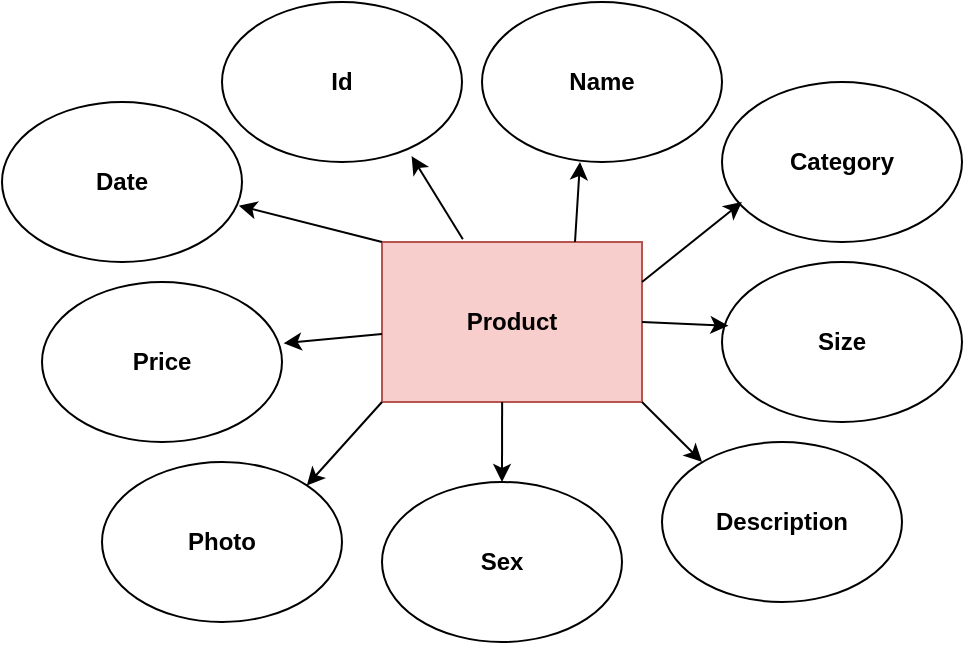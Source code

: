 <mxfile version="23.1.5" type="device">
  <diagram name="Page-1" id="IkNOU4qvNZeMFLoC-P5s">
    <mxGraphModel dx="1050" dy="565" grid="0" gridSize="10" guides="1" tooltips="1" connect="1" arrows="1" fold="1" page="1" pageScale="1" pageWidth="850" pageHeight="1100" math="0" shadow="0">
      <root>
        <mxCell id="0" />
        <mxCell id="1" parent="0" />
        <mxCell id="K6Iv_WKtnVDmeUW49LVT-1" value="&lt;b&gt;Product&lt;/b&gt;" style="rounded=0;whiteSpace=wrap;html=1;fillColor=#F8CECC;strokeColor=#b85450;" vertex="1" parent="1">
          <mxGeometry x="360" y="240" width="130" height="80" as="geometry" />
        </mxCell>
        <mxCell id="K6Iv_WKtnVDmeUW49LVT-2" value="&lt;b&gt;Date&lt;/b&gt;" style="ellipse;whiteSpace=wrap;html=1;" vertex="1" parent="1">
          <mxGeometry x="170" y="170" width="120" height="80" as="geometry" />
        </mxCell>
        <mxCell id="K6Iv_WKtnVDmeUW49LVT-3" value="&lt;b&gt;Name&lt;/b&gt;" style="ellipse;whiteSpace=wrap;html=1;" vertex="1" parent="1">
          <mxGeometry x="410" y="120" width="120" height="80" as="geometry" />
        </mxCell>
        <mxCell id="K6Iv_WKtnVDmeUW49LVT-4" value="&lt;b&gt;Category&lt;/b&gt;" style="ellipse;whiteSpace=wrap;html=1;" vertex="1" parent="1">
          <mxGeometry x="530" y="160" width="120" height="80" as="geometry" />
        </mxCell>
        <mxCell id="K6Iv_WKtnVDmeUW49LVT-5" value="&lt;b&gt;Price&lt;/b&gt;" style="ellipse;whiteSpace=wrap;html=1;" vertex="1" parent="1">
          <mxGeometry x="190" y="260" width="120" height="80" as="geometry" />
        </mxCell>
        <mxCell id="K6Iv_WKtnVDmeUW49LVT-6" value="&lt;b&gt;Size&lt;/b&gt;" style="ellipse;whiteSpace=wrap;html=1;" vertex="1" parent="1">
          <mxGeometry x="530" y="250" width="120" height="80" as="geometry" />
        </mxCell>
        <mxCell id="K6Iv_WKtnVDmeUW49LVT-7" value="&lt;b&gt;Photo&lt;/b&gt;" style="ellipse;whiteSpace=wrap;html=1;" vertex="1" parent="1">
          <mxGeometry x="220" y="350" width="120" height="80" as="geometry" />
        </mxCell>
        <mxCell id="K6Iv_WKtnVDmeUW49LVT-8" value="&lt;b&gt;Sex&lt;/b&gt;" style="ellipse;whiteSpace=wrap;html=1;" vertex="1" parent="1">
          <mxGeometry x="360" y="360" width="120" height="80" as="geometry" />
        </mxCell>
        <mxCell id="K6Iv_WKtnVDmeUW49LVT-9" value="&lt;b&gt;Description&lt;/b&gt;" style="ellipse;whiteSpace=wrap;html=1;" vertex="1" parent="1">
          <mxGeometry x="500" y="340" width="120" height="80" as="geometry" />
        </mxCell>
        <mxCell id="K6Iv_WKtnVDmeUW49LVT-10" value="&lt;b&gt;Id&lt;/b&gt;" style="ellipse;whiteSpace=wrap;html=1;" vertex="1" parent="1">
          <mxGeometry x="280" y="120" width="120" height="80" as="geometry" />
        </mxCell>
        <mxCell id="K6Iv_WKtnVDmeUW49LVT-12" value="" style="endArrow=classic;html=1;rounded=0;exitX=0;exitY=0;exitDx=0;exitDy=0;entryX=0.987;entryY=0.648;entryDx=0;entryDy=0;entryPerimeter=0;" edge="1" parent="1" source="K6Iv_WKtnVDmeUW49LVT-1" target="K6Iv_WKtnVDmeUW49LVT-2">
          <mxGeometry width="50" height="50" relative="1" as="geometry">
            <mxPoint x="400" y="320" as="sourcePoint" />
            <mxPoint x="280" y="220" as="targetPoint" />
            <Array as="points">
              <mxPoint x="360" y="240" />
            </Array>
          </mxGeometry>
        </mxCell>
        <mxCell id="K6Iv_WKtnVDmeUW49LVT-13" value="" style="endArrow=classic;html=1;rounded=0;exitX=0.75;exitY=0;exitDx=0;exitDy=0;" edge="1" parent="1">
          <mxGeometry width="50" height="50" relative="1" as="geometry">
            <mxPoint x="456.5" y="240" as="sourcePoint" />
            <mxPoint x="459" y="200" as="targetPoint" />
          </mxGeometry>
        </mxCell>
        <mxCell id="K6Iv_WKtnVDmeUW49LVT-14" value="" style="endArrow=classic;html=1;rounded=0;entryX=0.083;entryY=0.75;entryDx=0;entryDy=0;entryPerimeter=0;" edge="1" parent="1" target="K6Iv_WKtnVDmeUW49LVT-4">
          <mxGeometry width="50" height="50" relative="1" as="geometry">
            <mxPoint x="490" y="260" as="sourcePoint" />
            <mxPoint x="540" y="210" as="targetPoint" />
          </mxGeometry>
        </mxCell>
        <mxCell id="K6Iv_WKtnVDmeUW49LVT-15" value="" style="endArrow=classic;html=1;rounded=0;entryX=1.007;entryY=0.383;entryDx=0;entryDy=0;entryPerimeter=0;" edge="1" parent="1" source="K6Iv_WKtnVDmeUW49LVT-1" target="K6Iv_WKtnVDmeUW49LVT-5">
          <mxGeometry width="50" height="50" relative="1" as="geometry">
            <mxPoint x="289.289" y="330" as="sourcePoint" />
            <mxPoint x="289.289" y="280" as="targetPoint" />
          </mxGeometry>
        </mxCell>
        <mxCell id="K6Iv_WKtnVDmeUW49LVT-16" value="" style="endArrow=classic;html=1;rounded=0;entryX=0.5;entryY=0;entryDx=0;entryDy=0;exitX=0.462;exitY=1;exitDx=0;exitDy=0;exitPerimeter=0;" edge="1" parent="1" source="K6Iv_WKtnVDmeUW49LVT-1" target="K6Iv_WKtnVDmeUW49LVT-8">
          <mxGeometry width="50" height="50" relative="1" as="geometry">
            <mxPoint x="370" y="370" as="sourcePoint" />
            <mxPoint x="420" y="320" as="targetPoint" />
          </mxGeometry>
        </mxCell>
        <mxCell id="K6Iv_WKtnVDmeUW49LVT-17" value="" style="endArrow=classic;html=1;rounded=0;entryX=1;entryY=0;entryDx=0;entryDy=0;exitX=0;exitY=1;exitDx=0;exitDy=0;" edge="1" parent="1" source="K6Iv_WKtnVDmeUW49LVT-1" target="K6Iv_WKtnVDmeUW49LVT-7">
          <mxGeometry width="50" height="50" relative="1" as="geometry">
            <mxPoint x="310" y="370" as="sourcePoint" />
            <mxPoint x="360" y="320" as="targetPoint" />
          </mxGeometry>
        </mxCell>
        <mxCell id="K6Iv_WKtnVDmeUW49LVT-18" value="" style="endArrow=classic;html=1;rounded=0;entryX=0.79;entryY=0.963;entryDx=0;entryDy=0;entryPerimeter=0;exitX=0.311;exitY=-0.017;exitDx=0;exitDy=0;exitPerimeter=0;" edge="1" parent="1" source="K6Iv_WKtnVDmeUW49LVT-1" target="K6Iv_WKtnVDmeUW49LVT-10">
          <mxGeometry width="50" height="50" relative="1" as="geometry">
            <mxPoint x="380" y="250" as="sourcePoint" />
            <mxPoint x="430" y="200" as="targetPoint" />
          </mxGeometry>
        </mxCell>
        <mxCell id="K6Iv_WKtnVDmeUW49LVT-19" value="" style="endArrow=classic;html=1;rounded=0;entryX=0.167;entryY=0.125;entryDx=0;entryDy=0;entryPerimeter=0;exitX=1;exitY=1;exitDx=0;exitDy=0;" edge="1" parent="1" source="K6Iv_WKtnVDmeUW49LVT-1" target="K6Iv_WKtnVDmeUW49LVT-9">
          <mxGeometry width="50" height="50" relative="1" as="geometry">
            <mxPoint x="480" y="370" as="sourcePoint" />
            <mxPoint x="530" y="320" as="targetPoint" />
          </mxGeometry>
        </mxCell>
        <mxCell id="K6Iv_WKtnVDmeUW49LVT-20" value="" style="endArrow=classic;html=1;rounded=0;entryX=0.027;entryY=0.398;entryDx=0;entryDy=0;entryPerimeter=0;exitX=1;exitY=0.5;exitDx=0;exitDy=0;" edge="1" parent="1" source="K6Iv_WKtnVDmeUW49LVT-1" target="K6Iv_WKtnVDmeUW49LVT-6">
          <mxGeometry width="50" height="50" relative="1" as="geometry">
            <mxPoint x="480" y="320" as="sourcePoint" />
            <mxPoint x="530" y="270" as="targetPoint" />
          </mxGeometry>
        </mxCell>
      </root>
    </mxGraphModel>
  </diagram>
</mxfile>
